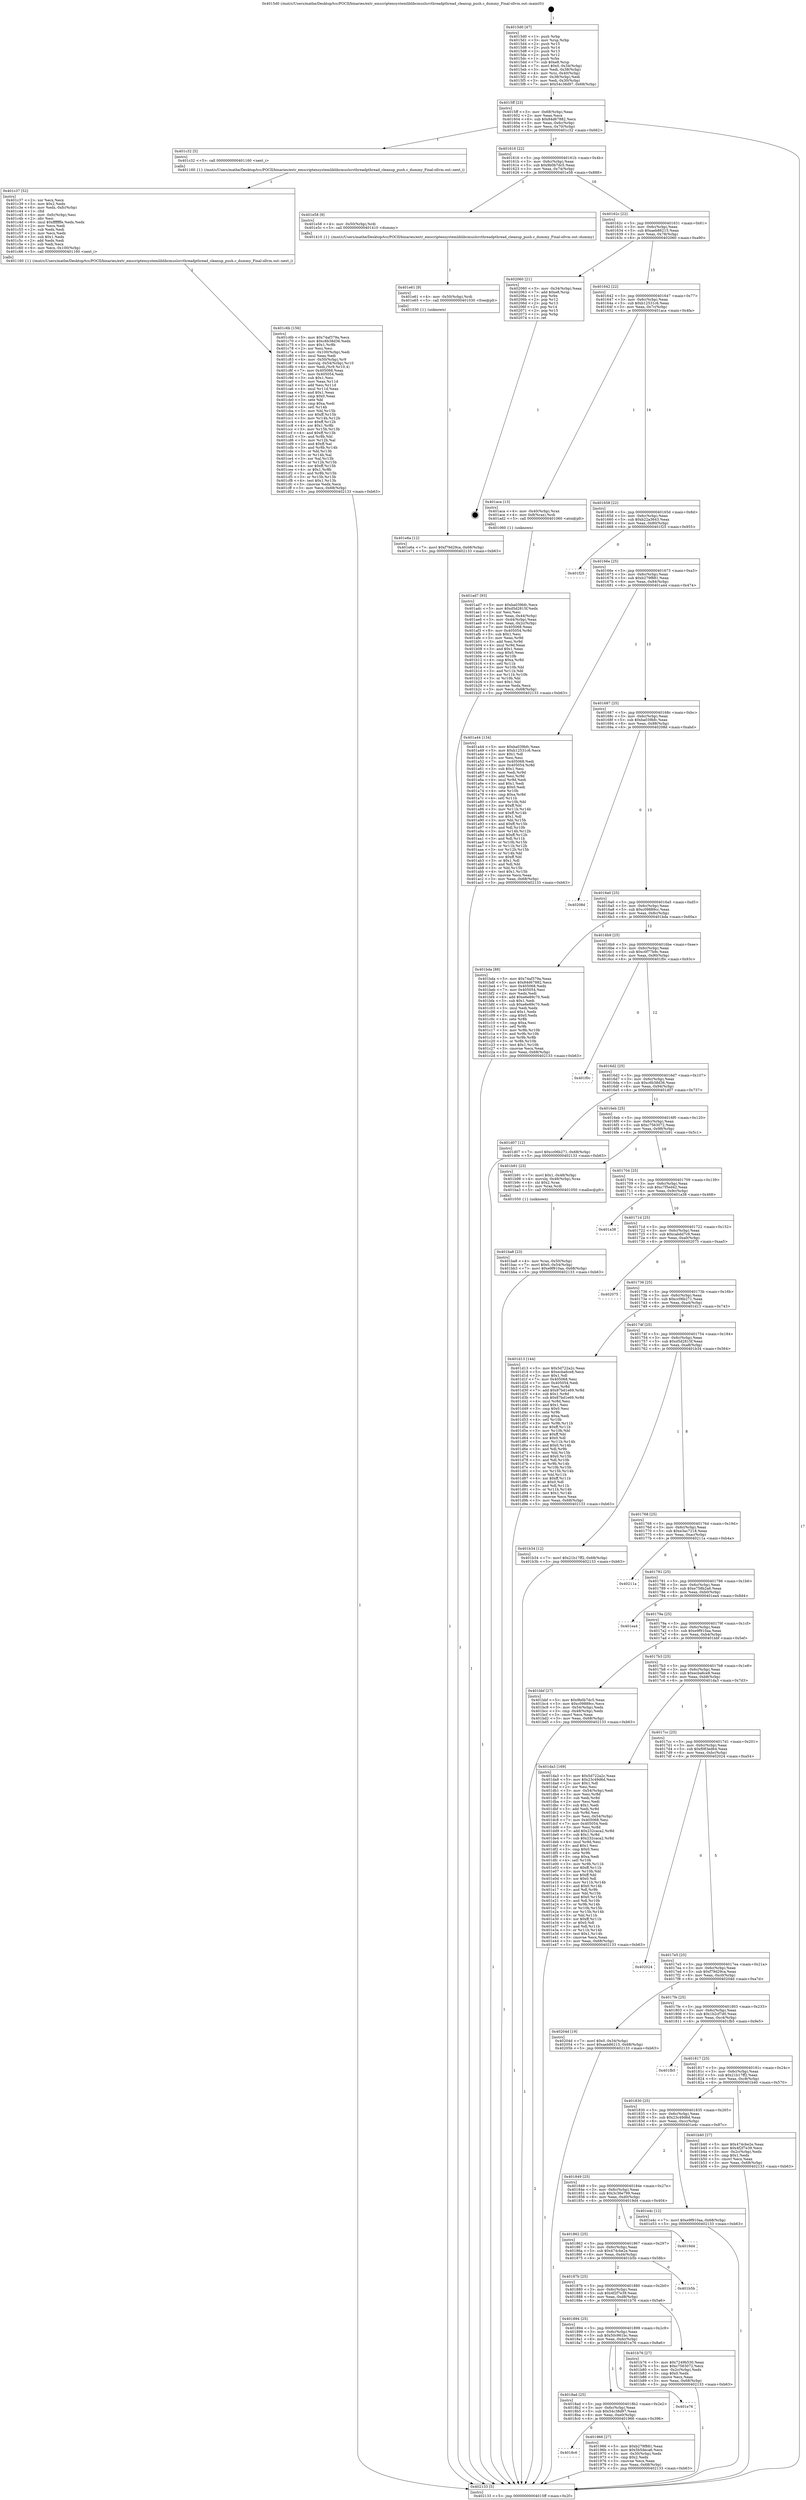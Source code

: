 digraph "0x4015d0" {
  label = "0x4015d0 (/mnt/c/Users/mathe/Desktop/tcc/POCII/binaries/extr_emscriptensystemliblibcmuslsrcthreadpthread_cleanup_push.c_dummy_Final-ollvm.out::main(0))"
  labelloc = "t"
  node[shape=record]

  Entry [label="",width=0.3,height=0.3,shape=circle,fillcolor=black,style=filled]
  "0x4015ff" [label="{
     0x4015ff [23]\l
     | [instrs]\l
     &nbsp;&nbsp;0x4015ff \<+3\>: mov -0x68(%rbp),%eax\l
     &nbsp;&nbsp;0x401602 \<+2\>: mov %eax,%ecx\l
     &nbsp;&nbsp;0x401604 \<+6\>: sub $0x84d67882,%ecx\l
     &nbsp;&nbsp;0x40160a \<+3\>: mov %eax,-0x6c(%rbp)\l
     &nbsp;&nbsp;0x40160d \<+3\>: mov %ecx,-0x70(%rbp)\l
     &nbsp;&nbsp;0x401610 \<+6\>: je 0000000000401c32 \<main+0x662\>\l
  }"]
  "0x401c32" [label="{
     0x401c32 [5]\l
     | [instrs]\l
     &nbsp;&nbsp;0x401c32 \<+5\>: call 0000000000401160 \<next_i\>\l
     | [calls]\l
     &nbsp;&nbsp;0x401160 \{1\} (/mnt/c/Users/mathe/Desktop/tcc/POCII/binaries/extr_emscriptensystemliblibcmuslsrcthreadpthread_cleanup_push.c_dummy_Final-ollvm.out::next_i)\l
  }"]
  "0x401616" [label="{
     0x401616 [22]\l
     | [instrs]\l
     &nbsp;&nbsp;0x401616 \<+5\>: jmp 000000000040161b \<main+0x4b\>\l
     &nbsp;&nbsp;0x40161b \<+3\>: mov -0x6c(%rbp),%eax\l
     &nbsp;&nbsp;0x40161e \<+5\>: sub $0x9b0b7dc5,%eax\l
     &nbsp;&nbsp;0x401623 \<+3\>: mov %eax,-0x74(%rbp)\l
     &nbsp;&nbsp;0x401626 \<+6\>: je 0000000000401e58 \<main+0x888\>\l
  }"]
  Exit [label="",width=0.3,height=0.3,shape=circle,fillcolor=black,style=filled,peripheries=2]
  "0x401e58" [label="{
     0x401e58 [9]\l
     | [instrs]\l
     &nbsp;&nbsp;0x401e58 \<+4\>: mov -0x50(%rbp),%rdi\l
     &nbsp;&nbsp;0x401e5c \<+5\>: call 0000000000401410 \<dummy\>\l
     | [calls]\l
     &nbsp;&nbsp;0x401410 \{1\} (/mnt/c/Users/mathe/Desktop/tcc/POCII/binaries/extr_emscriptensystemliblibcmuslsrcthreadpthread_cleanup_push.c_dummy_Final-ollvm.out::dummy)\l
  }"]
  "0x40162c" [label="{
     0x40162c [22]\l
     | [instrs]\l
     &nbsp;&nbsp;0x40162c \<+5\>: jmp 0000000000401631 \<main+0x61\>\l
     &nbsp;&nbsp;0x401631 \<+3\>: mov -0x6c(%rbp),%eax\l
     &nbsp;&nbsp;0x401634 \<+5\>: sub $0xaeb86215,%eax\l
     &nbsp;&nbsp;0x401639 \<+3\>: mov %eax,-0x78(%rbp)\l
     &nbsp;&nbsp;0x40163c \<+6\>: je 0000000000402060 \<main+0xa90\>\l
  }"]
  "0x401e6a" [label="{
     0x401e6a [12]\l
     | [instrs]\l
     &nbsp;&nbsp;0x401e6a \<+7\>: movl $0xf79d29ca,-0x68(%rbp)\l
     &nbsp;&nbsp;0x401e71 \<+5\>: jmp 0000000000402133 \<main+0xb63\>\l
  }"]
  "0x402060" [label="{
     0x402060 [21]\l
     | [instrs]\l
     &nbsp;&nbsp;0x402060 \<+3\>: mov -0x34(%rbp),%eax\l
     &nbsp;&nbsp;0x402063 \<+7\>: add $0xe8,%rsp\l
     &nbsp;&nbsp;0x40206a \<+1\>: pop %rbx\l
     &nbsp;&nbsp;0x40206b \<+2\>: pop %r12\l
     &nbsp;&nbsp;0x40206d \<+2\>: pop %r13\l
     &nbsp;&nbsp;0x40206f \<+2\>: pop %r14\l
     &nbsp;&nbsp;0x402071 \<+2\>: pop %r15\l
     &nbsp;&nbsp;0x402073 \<+1\>: pop %rbp\l
     &nbsp;&nbsp;0x402074 \<+1\>: ret\l
  }"]
  "0x401642" [label="{
     0x401642 [22]\l
     | [instrs]\l
     &nbsp;&nbsp;0x401642 \<+5\>: jmp 0000000000401647 \<main+0x77\>\l
     &nbsp;&nbsp;0x401647 \<+3\>: mov -0x6c(%rbp),%eax\l
     &nbsp;&nbsp;0x40164a \<+5\>: sub $0xb12531c6,%eax\l
     &nbsp;&nbsp;0x40164f \<+3\>: mov %eax,-0x7c(%rbp)\l
     &nbsp;&nbsp;0x401652 \<+6\>: je 0000000000401aca \<main+0x4fa\>\l
  }"]
  "0x401e61" [label="{
     0x401e61 [9]\l
     | [instrs]\l
     &nbsp;&nbsp;0x401e61 \<+4\>: mov -0x50(%rbp),%rdi\l
     &nbsp;&nbsp;0x401e65 \<+5\>: call 0000000000401030 \<free@plt\>\l
     | [calls]\l
     &nbsp;&nbsp;0x401030 \{1\} (unknown)\l
  }"]
  "0x401aca" [label="{
     0x401aca [13]\l
     | [instrs]\l
     &nbsp;&nbsp;0x401aca \<+4\>: mov -0x40(%rbp),%rax\l
     &nbsp;&nbsp;0x401ace \<+4\>: mov 0x8(%rax),%rdi\l
     &nbsp;&nbsp;0x401ad2 \<+5\>: call 0000000000401060 \<atoi@plt\>\l
     | [calls]\l
     &nbsp;&nbsp;0x401060 \{1\} (unknown)\l
  }"]
  "0x401658" [label="{
     0x401658 [22]\l
     | [instrs]\l
     &nbsp;&nbsp;0x401658 \<+5\>: jmp 000000000040165d \<main+0x8d\>\l
     &nbsp;&nbsp;0x40165d \<+3\>: mov -0x6c(%rbp),%eax\l
     &nbsp;&nbsp;0x401660 \<+5\>: sub $0xb22a3643,%eax\l
     &nbsp;&nbsp;0x401665 \<+3\>: mov %eax,-0x80(%rbp)\l
     &nbsp;&nbsp;0x401668 \<+6\>: je 0000000000401f25 \<main+0x955\>\l
  }"]
  "0x401c6b" [label="{
     0x401c6b [156]\l
     | [instrs]\l
     &nbsp;&nbsp;0x401c6b \<+5\>: mov $0x74af379a,%ecx\l
     &nbsp;&nbsp;0x401c70 \<+5\>: mov $0xc6b38d36,%edx\l
     &nbsp;&nbsp;0x401c75 \<+3\>: mov $0x1,%r8b\l
     &nbsp;&nbsp;0x401c78 \<+2\>: xor %esi,%esi\l
     &nbsp;&nbsp;0x401c7a \<+6\>: mov -0x100(%rbp),%edi\l
     &nbsp;&nbsp;0x401c80 \<+3\>: imul %eax,%edi\l
     &nbsp;&nbsp;0x401c83 \<+4\>: mov -0x50(%rbp),%r9\l
     &nbsp;&nbsp;0x401c87 \<+4\>: movslq -0x54(%rbp),%r10\l
     &nbsp;&nbsp;0x401c8b \<+4\>: mov %edi,(%r9,%r10,4)\l
     &nbsp;&nbsp;0x401c8f \<+7\>: mov 0x405068,%eax\l
     &nbsp;&nbsp;0x401c96 \<+7\>: mov 0x405054,%edi\l
     &nbsp;&nbsp;0x401c9d \<+3\>: sub $0x1,%esi\l
     &nbsp;&nbsp;0x401ca0 \<+3\>: mov %eax,%r11d\l
     &nbsp;&nbsp;0x401ca3 \<+3\>: add %esi,%r11d\l
     &nbsp;&nbsp;0x401ca6 \<+4\>: imul %r11d,%eax\l
     &nbsp;&nbsp;0x401caa \<+3\>: and $0x1,%eax\l
     &nbsp;&nbsp;0x401cad \<+3\>: cmp $0x0,%eax\l
     &nbsp;&nbsp;0x401cb0 \<+3\>: sete %bl\l
     &nbsp;&nbsp;0x401cb3 \<+3\>: cmp $0xa,%edi\l
     &nbsp;&nbsp;0x401cb6 \<+4\>: setl %r14b\l
     &nbsp;&nbsp;0x401cba \<+3\>: mov %bl,%r15b\l
     &nbsp;&nbsp;0x401cbd \<+4\>: xor $0xff,%r15b\l
     &nbsp;&nbsp;0x401cc1 \<+3\>: mov %r14b,%r12b\l
     &nbsp;&nbsp;0x401cc4 \<+4\>: xor $0xff,%r12b\l
     &nbsp;&nbsp;0x401cc8 \<+4\>: xor $0x1,%r8b\l
     &nbsp;&nbsp;0x401ccc \<+3\>: mov %r15b,%r13b\l
     &nbsp;&nbsp;0x401ccf \<+4\>: and $0xff,%r13b\l
     &nbsp;&nbsp;0x401cd3 \<+3\>: and %r8b,%bl\l
     &nbsp;&nbsp;0x401cd6 \<+3\>: mov %r12b,%al\l
     &nbsp;&nbsp;0x401cd9 \<+2\>: and $0xff,%al\l
     &nbsp;&nbsp;0x401cdb \<+3\>: and %r8b,%r14b\l
     &nbsp;&nbsp;0x401cde \<+3\>: or %bl,%r13b\l
     &nbsp;&nbsp;0x401ce1 \<+3\>: or %r14b,%al\l
     &nbsp;&nbsp;0x401ce4 \<+3\>: xor %al,%r13b\l
     &nbsp;&nbsp;0x401ce7 \<+3\>: or %r12b,%r15b\l
     &nbsp;&nbsp;0x401cea \<+4\>: xor $0xff,%r15b\l
     &nbsp;&nbsp;0x401cee \<+4\>: or $0x1,%r8b\l
     &nbsp;&nbsp;0x401cf2 \<+3\>: and %r8b,%r15b\l
     &nbsp;&nbsp;0x401cf5 \<+3\>: or %r15b,%r13b\l
     &nbsp;&nbsp;0x401cf8 \<+4\>: test $0x1,%r13b\l
     &nbsp;&nbsp;0x401cfc \<+3\>: cmovne %edx,%ecx\l
     &nbsp;&nbsp;0x401cff \<+3\>: mov %ecx,-0x68(%rbp)\l
     &nbsp;&nbsp;0x401d02 \<+5\>: jmp 0000000000402133 \<main+0xb63\>\l
  }"]
  "0x401f25" [label="{
     0x401f25\l
  }", style=dashed]
  "0x40166e" [label="{
     0x40166e [25]\l
     | [instrs]\l
     &nbsp;&nbsp;0x40166e \<+5\>: jmp 0000000000401673 \<main+0xa3\>\l
     &nbsp;&nbsp;0x401673 \<+3\>: mov -0x6c(%rbp),%eax\l
     &nbsp;&nbsp;0x401676 \<+5\>: sub $0xb279f881,%eax\l
     &nbsp;&nbsp;0x40167b \<+6\>: mov %eax,-0x84(%rbp)\l
     &nbsp;&nbsp;0x401681 \<+6\>: je 0000000000401a44 \<main+0x474\>\l
  }"]
  "0x401c37" [label="{
     0x401c37 [52]\l
     | [instrs]\l
     &nbsp;&nbsp;0x401c37 \<+2\>: xor %ecx,%ecx\l
     &nbsp;&nbsp;0x401c39 \<+5\>: mov $0x2,%edx\l
     &nbsp;&nbsp;0x401c3e \<+6\>: mov %edx,-0xfc(%rbp)\l
     &nbsp;&nbsp;0x401c44 \<+1\>: cltd\l
     &nbsp;&nbsp;0x401c45 \<+6\>: mov -0xfc(%rbp),%esi\l
     &nbsp;&nbsp;0x401c4b \<+2\>: idiv %esi\l
     &nbsp;&nbsp;0x401c4d \<+6\>: imul $0xfffffffe,%edx,%edx\l
     &nbsp;&nbsp;0x401c53 \<+2\>: mov %ecx,%edi\l
     &nbsp;&nbsp;0x401c55 \<+2\>: sub %edx,%edi\l
     &nbsp;&nbsp;0x401c57 \<+2\>: mov %ecx,%edx\l
     &nbsp;&nbsp;0x401c59 \<+3\>: sub $0x1,%edx\l
     &nbsp;&nbsp;0x401c5c \<+2\>: add %edx,%edi\l
     &nbsp;&nbsp;0x401c5e \<+2\>: sub %edi,%ecx\l
     &nbsp;&nbsp;0x401c60 \<+6\>: mov %ecx,-0x100(%rbp)\l
     &nbsp;&nbsp;0x401c66 \<+5\>: call 0000000000401160 \<next_i\>\l
     | [calls]\l
     &nbsp;&nbsp;0x401160 \{1\} (/mnt/c/Users/mathe/Desktop/tcc/POCII/binaries/extr_emscriptensystemliblibcmuslsrcthreadpthread_cleanup_push.c_dummy_Final-ollvm.out::next_i)\l
  }"]
  "0x401a44" [label="{
     0x401a44 [134]\l
     | [instrs]\l
     &nbsp;&nbsp;0x401a44 \<+5\>: mov $0xba039bfc,%eax\l
     &nbsp;&nbsp;0x401a49 \<+5\>: mov $0xb12531c6,%ecx\l
     &nbsp;&nbsp;0x401a4e \<+2\>: mov $0x1,%dl\l
     &nbsp;&nbsp;0x401a50 \<+2\>: xor %esi,%esi\l
     &nbsp;&nbsp;0x401a52 \<+7\>: mov 0x405068,%edi\l
     &nbsp;&nbsp;0x401a59 \<+8\>: mov 0x405054,%r8d\l
     &nbsp;&nbsp;0x401a61 \<+3\>: sub $0x1,%esi\l
     &nbsp;&nbsp;0x401a64 \<+3\>: mov %edi,%r9d\l
     &nbsp;&nbsp;0x401a67 \<+3\>: add %esi,%r9d\l
     &nbsp;&nbsp;0x401a6a \<+4\>: imul %r9d,%edi\l
     &nbsp;&nbsp;0x401a6e \<+3\>: and $0x1,%edi\l
     &nbsp;&nbsp;0x401a71 \<+3\>: cmp $0x0,%edi\l
     &nbsp;&nbsp;0x401a74 \<+4\>: sete %r10b\l
     &nbsp;&nbsp;0x401a78 \<+4\>: cmp $0xa,%r8d\l
     &nbsp;&nbsp;0x401a7c \<+4\>: setl %r11b\l
     &nbsp;&nbsp;0x401a80 \<+3\>: mov %r10b,%bl\l
     &nbsp;&nbsp;0x401a83 \<+3\>: xor $0xff,%bl\l
     &nbsp;&nbsp;0x401a86 \<+3\>: mov %r11b,%r14b\l
     &nbsp;&nbsp;0x401a89 \<+4\>: xor $0xff,%r14b\l
     &nbsp;&nbsp;0x401a8d \<+3\>: xor $0x1,%dl\l
     &nbsp;&nbsp;0x401a90 \<+3\>: mov %bl,%r15b\l
     &nbsp;&nbsp;0x401a93 \<+4\>: and $0xff,%r15b\l
     &nbsp;&nbsp;0x401a97 \<+3\>: and %dl,%r10b\l
     &nbsp;&nbsp;0x401a9a \<+3\>: mov %r14b,%r12b\l
     &nbsp;&nbsp;0x401a9d \<+4\>: and $0xff,%r12b\l
     &nbsp;&nbsp;0x401aa1 \<+3\>: and %dl,%r11b\l
     &nbsp;&nbsp;0x401aa4 \<+3\>: or %r10b,%r15b\l
     &nbsp;&nbsp;0x401aa7 \<+3\>: or %r11b,%r12b\l
     &nbsp;&nbsp;0x401aaa \<+3\>: xor %r12b,%r15b\l
     &nbsp;&nbsp;0x401aad \<+3\>: or %r14b,%bl\l
     &nbsp;&nbsp;0x401ab0 \<+3\>: xor $0xff,%bl\l
     &nbsp;&nbsp;0x401ab3 \<+3\>: or $0x1,%dl\l
     &nbsp;&nbsp;0x401ab6 \<+2\>: and %dl,%bl\l
     &nbsp;&nbsp;0x401ab8 \<+3\>: or %bl,%r15b\l
     &nbsp;&nbsp;0x401abb \<+4\>: test $0x1,%r15b\l
     &nbsp;&nbsp;0x401abf \<+3\>: cmovne %ecx,%eax\l
     &nbsp;&nbsp;0x401ac2 \<+3\>: mov %eax,-0x68(%rbp)\l
     &nbsp;&nbsp;0x401ac5 \<+5\>: jmp 0000000000402133 \<main+0xb63\>\l
  }"]
  "0x401687" [label="{
     0x401687 [25]\l
     | [instrs]\l
     &nbsp;&nbsp;0x401687 \<+5\>: jmp 000000000040168c \<main+0xbc\>\l
     &nbsp;&nbsp;0x40168c \<+3\>: mov -0x6c(%rbp),%eax\l
     &nbsp;&nbsp;0x40168f \<+5\>: sub $0xba039bfc,%eax\l
     &nbsp;&nbsp;0x401694 \<+6\>: mov %eax,-0x88(%rbp)\l
     &nbsp;&nbsp;0x40169a \<+6\>: je 000000000040208d \<main+0xabd\>\l
  }"]
  "0x401ba8" [label="{
     0x401ba8 [23]\l
     | [instrs]\l
     &nbsp;&nbsp;0x401ba8 \<+4\>: mov %rax,-0x50(%rbp)\l
     &nbsp;&nbsp;0x401bac \<+7\>: movl $0x0,-0x54(%rbp)\l
     &nbsp;&nbsp;0x401bb3 \<+7\>: movl $0xe9f910aa,-0x68(%rbp)\l
     &nbsp;&nbsp;0x401bba \<+5\>: jmp 0000000000402133 \<main+0xb63\>\l
  }"]
  "0x40208d" [label="{
     0x40208d\l
  }", style=dashed]
  "0x4016a0" [label="{
     0x4016a0 [25]\l
     | [instrs]\l
     &nbsp;&nbsp;0x4016a0 \<+5\>: jmp 00000000004016a5 \<main+0xd5\>\l
     &nbsp;&nbsp;0x4016a5 \<+3\>: mov -0x6c(%rbp),%eax\l
     &nbsp;&nbsp;0x4016a8 \<+5\>: sub $0xc09889cc,%eax\l
     &nbsp;&nbsp;0x4016ad \<+6\>: mov %eax,-0x8c(%rbp)\l
     &nbsp;&nbsp;0x4016b3 \<+6\>: je 0000000000401bda \<main+0x60a\>\l
  }"]
  "0x401ad7" [label="{
     0x401ad7 [93]\l
     | [instrs]\l
     &nbsp;&nbsp;0x401ad7 \<+5\>: mov $0xba039bfc,%ecx\l
     &nbsp;&nbsp;0x401adc \<+5\>: mov $0xd5d2815f,%edx\l
     &nbsp;&nbsp;0x401ae1 \<+2\>: xor %esi,%esi\l
     &nbsp;&nbsp;0x401ae3 \<+3\>: mov %eax,-0x44(%rbp)\l
     &nbsp;&nbsp;0x401ae6 \<+3\>: mov -0x44(%rbp),%eax\l
     &nbsp;&nbsp;0x401ae9 \<+3\>: mov %eax,-0x2c(%rbp)\l
     &nbsp;&nbsp;0x401aec \<+7\>: mov 0x405068,%eax\l
     &nbsp;&nbsp;0x401af3 \<+8\>: mov 0x405054,%r8d\l
     &nbsp;&nbsp;0x401afb \<+3\>: sub $0x1,%esi\l
     &nbsp;&nbsp;0x401afe \<+3\>: mov %eax,%r9d\l
     &nbsp;&nbsp;0x401b01 \<+3\>: add %esi,%r9d\l
     &nbsp;&nbsp;0x401b04 \<+4\>: imul %r9d,%eax\l
     &nbsp;&nbsp;0x401b08 \<+3\>: and $0x1,%eax\l
     &nbsp;&nbsp;0x401b0b \<+3\>: cmp $0x0,%eax\l
     &nbsp;&nbsp;0x401b0e \<+4\>: sete %r10b\l
     &nbsp;&nbsp;0x401b12 \<+4\>: cmp $0xa,%r8d\l
     &nbsp;&nbsp;0x401b16 \<+4\>: setl %r11b\l
     &nbsp;&nbsp;0x401b1a \<+3\>: mov %r10b,%bl\l
     &nbsp;&nbsp;0x401b1d \<+3\>: and %r11b,%bl\l
     &nbsp;&nbsp;0x401b20 \<+3\>: xor %r11b,%r10b\l
     &nbsp;&nbsp;0x401b23 \<+3\>: or %r10b,%bl\l
     &nbsp;&nbsp;0x401b26 \<+3\>: test $0x1,%bl\l
     &nbsp;&nbsp;0x401b29 \<+3\>: cmovne %edx,%ecx\l
     &nbsp;&nbsp;0x401b2c \<+3\>: mov %ecx,-0x68(%rbp)\l
     &nbsp;&nbsp;0x401b2f \<+5\>: jmp 0000000000402133 \<main+0xb63\>\l
  }"]
  "0x401bda" [label="{
     0x401bda [88]\l
     | [instrs]\l
     &nbsp;&nbsp;0x401bda \<+5\>: mov $0x74af379a,%eax\l
     &nbsp;&nbsp;0x401bdf \<+5\>: mov $0x84d67882,%ecx\l
     &nbsp;&nbsp;0x401be4 \<+7\>: mov 0x405068,%edx\l
     &nbsp;&nbsp;0x401beb \<+7\>: mov 0x405054,%esi\l
     &nbsp;&nbsp;0x401bf2 \<+2\>: mov %edx,%edi\l
     &nbsp;&nbsp;0x401bf4 \<+6\>: add $0xe6e89c70,%edi\l
     &nbsp;&nbsp;0x401bfa \<+3\>: sub $0x1,%edi\l
     &nbsp;&nbsp;0x401bfd \<+6\>: sub $0xe6e89c70,%edi\l
     &nbsp;&nbsp;0x401c03 \<+3\>: imul %edi,%edx\l
     &nbsp;&nbsp;0x401c06 \<+3\>: and $0x1,%edx\l
     &nbsp;&nbsp;0x401c09 \<+3\>: cmp $0x0,%edx\l
     &nbsp;&nbsp;0x401c0c \<+4\>: sete %r8b\l
     &nbsp;&nbsp;0x401c10 \<+3\>: cmp $0xa,%esi\l
     &nbsp;&nbsp;0x401c13 \<+4\>: setl %r9b\l
     &nbsp;&nbsp;0x401c17 \<+3\>: mov %r8b,%r10b\l
     &nbsp;&nbsp;0x401c1a \<+3\>: and %r9b,%r10b\l
     &nbsp;&nbsp;0x401c1d \<+3\>: xor %r9b,%r8b\l
     &nbsp;&nbsp;0x401c20 \<+3\>: or %r8b,%r10b\l
     &nbsp;&nbsp;0x401c23 \<+4\>: test $0x1,%r10b\l
     &nbsp;&nbsp;0x401c27 \<+3\>: cmovne %ecx,%eax\l
     &nbsp;&nbsp;0x401c2a \<+3\>: mov %eax,-0x68(%rbp)\l
     &nbsp;&nbsp;0x401c2d \<+5\>: jmp 0000000000402133 \<main+0xb63\>\l
  }"]
  "0x4016b9" [label="{
     0x4016b9 [25]\l
     | [instrs]\l
     &nbsp;&nbsp;0x4016b9 \<+5\>: jmp 00000000004016be \<main+0xee\>\l
     &nbsp;&nbsp;0x4016be \<+3\>: mov -0x6c(%rbp),%eax\l
     &nbsp;&nbsp;0x4016c1 \<+5\>: sub $0xc0f77b9c,%eax\l
     &nbsp;&nbsp;0x4016c6 \<+6\>: mov %eax,-0x90(%rbp)\l
     &nbsp;&nbsp;0x4016cc \<+6\>: je 0000000000401f0c \<main+0x93c\>\l
  }"]
  "0x4015d0" [label="{
     0x4015d0 [47]\l
     | [instrs]\l
     &nbsp;&nbsp;0x4015d0 \<+1\>: push %rbp\l
     &nbsp;&nbsp;0x4015d1 \<+3\>: mov %rsp,%rbp\l
     &nbsp;&nbsp;0x4015d4 \<+2\>: push %r15\l
     &nbsp;&nbsp;0x4015d6 \<+2\>: push %r14\l
     &nbsp;&nbsp;0x4015d8 \<+2\>: push %r13\l
     &nbsp;&nbsp;0x4015da \<+2\>: push %r12\l
     &nbsp;&nbsp;0x4015dc \<+1\>: push %rbx\l
     &nbsp;&nbsp;0x4015dd \<+7\>: sub $0xe8,%rsp\l
     &nbsp;&nbsp;0x4015e4 \<+7\>: movl $0x0,-0x34(%rbp)\l
     &nbsp;&nbsp;0x4015eb \<+3\>: mov %edi,-0x38(%rbp)\l
     &nbsp;&nbsp;0x4015ee \<+4\>: mov %rsi,-0x40(%rbp)\l
     &nbsp;&nbsp;0x4015f2 \<+3\>: mov -0x38(%rbp),%edi\l
     &nbsp;&nbsp;0x4015f5 \<+3\>: mov %edi,-0x30(%rbp)\l
     &nbsp;&nbsp;0x4015f8 \<+7\>: movl $0x54c38d97,-0x68(%rbp)\l
  }"]
  "0x401f0c" [label="{
     0x401f0c\l
  }", style=dashed]
  "0x4016d2" [label="{
     0x4016d2 [25]\l
     | [instrs]\l
     &nbsp;&nbsp;0x4016d2 \<+5\>: jmp 00000000004016d7 \<main+0x107\>\l
     &nbsp;&nbsp;0x4016d7 \<+3\>: mov -0x6c(%rbp),%eax\l
     &nbsp;&nbsp;0x4016da \<+5\>: sub $0xc6b38d36,%eax\l
     &nbsp;&nbsp;0x4016df \<+6\>: mov %eax,-0x94(%rbp)\l
     &nbsp;&nbsp;0x4016e5 \<+6\>: je 0000000000401d07 \<main+0x737\>\l
  }"]
  "0x402133" [label="{
     0x402133 [5]\l
     | [instrs]\l
     &nbsp;&nbsp;0x402133 \<+5\>: jmp 00000000004015ff \<main+0x2f\>\l
  }"]
  "0x401d07" [label="{
     0x401d07 [12]\l
     | [instrs]\l
     &nbsp;&nbsp;0x401d07 \<+7\>: movl $0xcc06b271,-0x68(%rbp)\l
     &nbsp;&nbsp;0x401d0e \<+5\>: jmp 0000000000402133 \<main+0xb63\>\l
  }"]
  "0x4016eb" [label="{
     0x4016eb [25]\l
     | [instrs]\l
     &nbsp;&nbsp;0x4016eb \<+5\>: jmp 00000000004016f0 \<main+0x120\>\l
     &nbsp;&nbsp;0x4016f0 \<+3\>: mov -0x6c(%rbp),%eax\l
     &nbsp;&nbsp;0x4016f3 \<+5\>: sub $0xc7563072,%eax\l
     &nbsp;&nbsp;0x4016f8 \<+6\>: mov %eax,-0x98(%rbp)\l
     &nbsp;&nbsp;0x4016fe \<+6\>: je 0000000000401b91 \<main+0x5c1\>\l
  }"]
  "0x4018c6" [label="{
     0x4018c6\l
  }", style=dashed]
  "0x401b91" [label="{
     0x401b91 [23]\l
     | [instrs]\l
     &nbsp;&nbsp;0x401b91 \<+7\>: movl $0x1,-0x48(%rbp)\l
     &nbsp;&nbsp;0x401b98 \<+4\>: movslq -0x48(%rbp),%rax\l
     &nbsp;&nbsp;0x401b9c \<+4\>: shl $0x2,%rax\l
     &nbsp;&nbsp;0x401ba0 \<+3\>: mov %rax,%rdi\l
     &nbsp;&nbsp;0x401ba3 \<+5\>: call 0000000000401050 \<malloc@plt\>\l
     | [calls]\l
     &nbsp;&nbsp;0x401050 \{1\} (unknown)\l
  }"]
  "0x401704" [label="{
     0x401704 [25]\l
     | [instrs]\l
     &nbsp;&nbsp;0x401704 \<+5\>: jmp 0000000000401709 \<main+0x139\>\l
     &nbsp;&nbsp;0x401709 \<+3\>: mov -0x6c(%rbp),%eax\l
     &nbsp;&nbsp;0x40170c \<+5\>: sub $0xc7f5ed42,%eax\l
     &nbsp;&nbsp;0x401711 \<+6\>: mov %eax,-0x9c(%rbp)\l
     &nbsp;&nbsp;0x401717 \<+6\>: je 0000000000401a38 \<main+0x468\>\l
  }"]
  "0x401966" [label="{
     0x401966 [27]\l
     | [instrs]\l
     &nbsp;&nbsp;0x401966 \<+5\>: mov $0xb279f881,%eax\l
     &nbsp;&nbsp;0x40196b \<+5\>: mov $0x5b5deca6,%ecx\l
     &nbsp;&nbsp;0x401970 \<+3\>: mov -0x30(%rbp),%edx\l
     &nbsp;&nbsp;0x401973 \<+3\>: cmp $0x2,%edx\l
     &nbsp;&nbsp;0x401976 \<+3\>: cmovne %ecx,%eax\l
     &nbsp;&nbsp;0x401979 \<+3\>: mov %eax,-0x68(%rbp)\l
     &nbsp;&nbsp;0x40197c \<+5\>: jmp 0000000000402133 \<main+0xb63\>\l
  }"]
  "0x401a38" [label="{
     0x401a38\l
  }", style=dashed]
  "0x40171d" [label="{
     0x40171d [25]\l
     | [instrs]\l
     &nbsp;&nbsp;0x40171d \<+5\>: jmp 0000000000401722 \<main+0x152\>\l
     &nbsp;&nbsp;0x401722 \<+3\>: mov -0x6c(%rbp),%eax\l
     &nbsp;&nbsp;0x401725 \<+5\>: sub $0xcabdd7c9,%eax\l
     &nbsp;&nbsp;0x40172a \<+6\>: mov %eax,-0xa0(%rbp)\l
     &nbsp;&nbsp;0x401730 \<+6\>: je 0000000000402075 \<main+0xaa5\>\l
  }"]
  "0x4018ad" [label="{
     0x4018ad [25]\l
     | [instrs]\l
     &nbsp;&nbsp;0x4018ad \<+5\>: jmp 00000000004018b2 \<main+0x2e2\>\l
     &nbsp;&nbsp;0x4018b2 \<+3\>: mov -0x6c(%rbp),%eax\l
     &nbsp;&nbsp;0x4018b5 \<+5\>: sub $0x54c38d97,%eax\l
     &nbsp;&nbsp;0x4018ba \<+6\>: mov %eax,-0xe0(%rbp)\l
     &nbsp;&nbsp;0x4018c0 \<+6\>: je 0000000000401966 \<main+0x396\>\l
  }"]
  "0x402075" [label="{
     0x402075\l
  }", style=dashed]
  "0x401736" [label="{
     0x401736 [25]\l
     | [instrs]\l
     &nbsp;&nbsp;0x401736 \<+5\>: jmp 000000000040173b \<main+0x16b\>\l
     &nbsp;&nbsp;0x40173b \<+3\>: mov -0x6c(%rbp),%eax\l
     &nbsp;&nbsp;0x40173e \<+5\>: sub $0xcc06b271,%eax\l
     &nbsp;&nbsp;0x401743 \<+6\>: mov %eax,-0xa4(%rbp)\l
     &nbsp;&nbsp;0x401749 \<+6\>: je 0000000000401d13 \<main+0x743\>\l
  }"]
  "0x401e76" [label="{
     0x401e76\l
  }", style=dashed]
  "0x401d13" [label="{
     0x401d13 [144]\l
     | [instrs]\l
     &nbsp;&nbsp;0x401d13 \<+5\>: mov $0x5d722a2c,%eax\l
     &nbsp;&nbsp;0x401d18 \<+5\>: mov $0xecba6ce8,%ecx\l
     &nbsp;&nbsp;0x401d1d \<+2\>: mov $0x1,%dl\l
     &nbsp;&nbsp;0x401d1f \<+7\>: mov 0x405068,%esi\l
     &nbsp;&nbsp;0x401d26 \<+7\>: mov 0x405054,%edi\l
     &nbsp;&nbsp;0x401d2d \<+3\>: mov %esi,%r8d\l
     &nbsp;&nbsp;0x401d30 \<+7\>: add $0x87bd1e69,%r8d\l
     &nbsp;&nbsp;0x401d37 \<+4\>: sub $0x1,%r8d\l
     &nbsp;&nbsp;0x401d3b \<+7\>: sub $0x87bd1e69,%r8d\l
     &nbsp;&nbsp;0x401d42 \<+4\>: imul %r8d,%esi\l
     &nbsp;&nbsp;0x401d46 \<+3\>: and $0x1,%esi\l
     &nbsp;&nbsp;0x401d49 \<+3\>: cmp $0x0,%esi\l
     &nbsp;&nbsp;0x401d4c \<+4\>: sete %r9b\l
     &nbsp;&nbsp;0x401d50 \<+3\>: cmp $0xa,%edi\l
     &nbsp;&nbsp;0x401d53 \<+4\>: setl %r10b\l
     &nbsp;&nbsp;0x401d57 \<+3\>: mov %r9b,%r11b\l
     &nbsp;&nbsp;0x401d5a \<+4\>: xor $0xff,%r11b\l
     &nbsp;&nbsp;0x401d5e \<+3\>: mov %r10b,%bl\l
     &nbsp;&nbsp;0x401d61 \<+3\>: xor $0xff,%bl\l
     &nbsp;&nbsp;0x401d64 \<+3\>: xor $0x0,%dl\l
     &nbsp;&nbsp;0x401d67 \<+3\>: mov %r11b,%r14b\l
     &nbsp;&nbsp;0x401d6a \<+4\>: and $0x0,%r14b\l
     &nbsp;&nbsp;0x401d6e \<+3\>: and %dl,%r9b\l
     &nbsp;&nbsp;0x401d71 \<+3\>: mov %bl,%r15b\l
     &nbsp;&nbsp;0x401d74 \<+4\>: and $0x0,%r15b\l
     &nbsp;&nbsp;0x401d78 \<+3\>: and %dl,%r10b\l
     &nbsp;&nbsp;0x401d7b \<+3\>: or %r9b,%r14b\l
     &nbsp;&nbsp;0x401d7e \<+3\>: or %r10b,%r15b\l
     &nbsp;&nbsp;0x401d81 \<+3\>: xor %r15b,%r14b\l
     &nbsp;&nbsp;0x401d84 \<+3\>: or %bl,%r11b\l
     &nbsp;&nbsp;0x401d87 \<+4\>: xor $0xff,%r11b\l
     &nbsp;&nbsp;0x401d8b \<+3\>: or $0x0,%dl\l
     &nbsp;&nbsp;0x401d8e \<+3\>: and %dl,%r11b\l
     &nbsp;&nbsp;0x401d91 \<+3\>: or %r11b,%r14b\l
     &nbsp;&nbsp;0x401d94 \<+4\>: test $0x1,%r14b\l
     &nbsp;&nbsp;0x401d98 \<+3\>: cmovne %ecx,%eax\l
     &nbsp;&nbsp;0x401d9b \<+3\>: mov %eax,-0x68(%rbp)\l
     &nbsp;&nbsp;0x401d9e \<+5\>: jmp 0000000000402133 \<main+0xb63\>\l
  }"]
  "0x40174f" [label="{
     0x40174f [25]\l
     | [instrs]\l
     &nbsp;&nbsp;0x40174f \<+5\>: jmp 0000000000401754 \<main+0x184\>\l
     &nbsp;&nbsp;0x401754 \<+3\>: mov -0x6c(%rbp),%eax\l
     &nbsp;&nbsp;0x401757 \<+5\>: sub $0xd5d2815f,%eax\l
     &nbsp;&nbsp;0x40175c \<+6\>: mov %eax,-0xa8(%rbp)\l
     &nbsp;&nbsp;0x401762 \<+6\>: je 0000000000401b34 \<main+0x564\>\l
  }"]
  "0x401894" [label="{
     0x401894 [25]\l
     | [instrs]\l
     &nbsp;&nbsp;0x401894 \<+5\>: jmp 0000000000401899 \<main+0x2c9\>\l
     &nbsp;&nbsp;0x401899 \<+3\>: mov -0x6c(%rbp),%eax\l
     &nbsp;&nbsp;0x40189c \<+5\>: sub $0x50c961bc,%eax\l
     &nbsp;&nbsp;0x4018a1 \<+6\>: mov %eax,-0xdc(%rbp)\l
     &nbsp;&nbsp;0x4018a7 \<+6\>: je 0000000000401e76 \<main+0x8a6\>\l
  }"]
  "0x401b34" [label="{
     0x401b34 [12]\l
     | [instrs]\l
     &nbsp;&nbsp;0x401b34 \<+7\>: movl $0x21b17ff2,-0x68(%rbp)\l
     &nbsp;&nbsp;0x401b3b \<+5\>: jmp 0000000000402133 \<main+0xb63\>\l
  }"]
  "0x401768" [label="{
     0x401768 [25]\l
     | [instrs]\l
     &nbsp;&nbsp;0x401768 \<+5\>: jmp 000000000040176d \<main+0x19d\>\l
     &nbsp;&nbsp;0x40176d \<+3\>: mov -0x6c(%rbp),%eax\l
     &nbsp;&nbsp;0x401770 \<+5\>: sub $0xe3ac7218,%eax\l
     &nbsp;&nbsp;0x401775 \<+6\>: mov %eax,-0xac(%rbp)\l
     &nbsp;&nbsp;0x40177b \<+6\>: je 000000000040211a \<main+0xb4a\>\l
  }"]
  "0x401b76" [label="{
     0x401b76 [27]\l
     | [instrs]\l
     &nbsp;&nbsp;0x401b76 \<+5\>: mov $0x7249b530,%eax\l
     &nbsp;&nbsp;0x401b7b \<+5\>: mov $0xc7563072,%ecx\l
     &nbsp;&nbsp;0x401b80 \<+3\>: mov -0x2c(%rbp),%edx\l
     &nbsp;&nbsp;0x401b83 \<+3\>: cmp $0x0,%edx\l
     &nbsp;&nbsp;0x401b86 \<+3\>: cmove %ecx,%eax\l
     &nbsp;&nbsp;0x401b89 \<+3\>: mov %eax,-0x68(%rbp)\l
     &nbsp;&nbsp;0x401b8c \<+5\>: jmp 0000000000402133 \<main+0xb63\>\l
  }"]
  "0x40211a" [label="{
     0x40211a\l
  }", style=dashed]
  "0x401781" [label="{
     0x401781 [25]\l
     | [instrs]\l
     &nbsp;&nbsp;0x401781 \<+5\>: jmp 0000000000401786 \<main+0x1b6\>\l
     &nbsp;&nbsp;0x401786 \<+3\>: mov -0x6c(%rbp),%eax\l
     &nbsp;&nbsp;0x401789 \<+5\>: sub $0xe758b2a6,%eax\l
     &nbsp;&nbsp;0x40178e \<+6\>: mov %eax,-0xb0(%rbp)\l
     &nbsp;&nbsp;0x401794 \<+6\>: je 0000000000401ea4 \<main+0x8d4\>\l
  }"]
  "0x40187b" [label="{
     0x40187b [25]\l
     | [instrs]\l
     &nbsp;&nbsp;0x40187b \<+5\>: jmp 0000000000401880 \<main+0x2b0\>\l
     &nbsp;&nbsp;0x401880 \<+3\>: mov -0x6c(%rbp),%eax\l
     &nbsp;&nbsp;0x401883 \<+5\>: sub $0x4f2f7e39,%eax\l
     &nbsp;&nbsp;0x401888 \<+6\>: mov %eax,-0xd8(%rbp)\l
     &nbsp;&nbsp;0x40188e \<+6\>: je 0000000000401b76 \<main+0x5a6\>\l
  }"]
  "0x401ea4" [label="{
     0x401ea4\l
  }", style=dashed]
  "0x40179a" [label="{
     0x40179a [25]\l
     | [instrs]\l
     &nbsp;&nbsp;0x40179a \<+5\>: jmp 000000000040179f \<main+0x1cf\>\l
     &nbsp;&nbsp;0x40179f \<+3\>: mov -0x6c(%rbp),%eax\l
     &nbsp;&nbsp;0x4017a2 \<+5\>: sub $0xe9f910aa,%eax\l
     &nbsp;&nbsp;0x4017a7 \<+6\>: mov %eax,-0xb4(%rbp)\l
     &nbsp;&nbsp;0x4017ad \<+6\>: je 0000000000401bbf \<main+0x5ef\>\l
  }"]
  "0x401b5b" [label="{
     0x401b5b\l
  }", style=dashed]
  "0x401bbf" [label="{
     0x401bbf [27]\l
     | [instrs]\l
     &nbsp;&nbsp;0x401bbf \<+5\>: mov $0x9b0b7dc5,%eax\l
     &nbsp;&nbsp;0x401bc4 \<+5\>: mov $0xc09889cc,%ecx\l
     &nbsp;&nbsp;0x401bc9 \<+3\>: mov -0x54(%rbp),%edx\l
     &nbsp;&nbsp;0x401bcc \<+3\>: cmp -0x48(%rbp),%edx\l
     &nbsp;&nbsp;0x401bcf \<+3\>: cmovl %ecx,%eax\l
     &nbsp;&nbsp;0x401bd2 \<+3\>: mov %eax,-0x68(%rbp)\l
     &nbsp;&nbsp;0x401bd5 \<+5\>: jmp 0000000000402133 \<main+0xb63\>\l
  }"]
  "0x4017b3" [label="{
     0x4017b3 [25]\l
     | [instrs]\l
     &nbsp;&nbsp;0x4017b3 \<+5\>: jmp 00000000004017b8 \<main+0x1e8\>\l
     &nbsp;&nbsp;0x4017b8 \<+3\>: mov -0x6c(%rbp),%eax\l
     &nbsp;&nbsp;0x4017bb \<+5\>: sub $0xecba6ce8,%eax\l
     &nbsp;&nbsp;0x4017c0 \<+6\>: mov %eax,-0xb8(%rbp)\l
     &nbsp;&nbsp;0x4017c6 \<+6\>: je 0000000000401da3 \<main+0x7d3\>\l
  }"]
  "0x401862" [label="{
     0x401862 [25]\l
     | [instrs]\l
     &nbsp;&nbsp;0x401862 \<+5\>: jmp 0000000000401867 \<main+0x297\>\l
     &nbsp;&nbsp;0x401867 \<+3\>: mov -0x6c(%rbp),%eax\l
     &nbsp;&nbsp;0x40186a \<+5\>: sub $0x474cbe2e,%eax\l
     &nbsp;&nbsp;0x40186f \<+6\>: mov %eax,-0xd4(%rbp)\l
     &nbsp;&nbsp;0x401875 \<+6\>: je 0000000000401b5b \<main+0x58b\>\l
  }"]
  "0x401da3" [label="{
     0x401da3 [169]\l
     | [instrs]\l
     &nbsp;&nbsp;0x401da3 \<+5\>: mov $0x5d722a2c,%eax\l
     &nbsp;&nbsp;0x401da8 \<+5\>: mov $0x23c49d6d,%ecx\l
     &nbsp;&nbsp;0x401dad \<+2\>: mov $0x1,%dl\l
     &nbsp;&nbsp;0x401daf \<+2\>: xor %esi,%esi\l
     &nbsp;&nbsp;0x401db1 \<+3\>: mov -0x54(%rbp),%edi\l
     &nbsp;&nbsp;0x401db4 \<+3\>: mov %esi,%r8d\l
     &nbsp;&nbsp;0x401db7 \<+3\>: sub %edi,%r8d\l
     &nbsp;&nbsp;0x401dba \<+2\>: mov %esi,%edi\l
     &nbsp;&nbsp;0x401dbc \<+3\>: sub $0x1,%edi\l
     &nbsp;&nbsp;0x401dbf \<+3\>: add %edi,%r8d\l
     &nbsp;&nbsp;0x401dc2 \<+3\>: sub %r8d,%esi\l
     &nbsp;&nbsp;0x401dc5 \<+3\>: mov %esi,-0x54(%rbp)\l
     &nbsp;&nbsp;0x401dc8 \<+7\>: mov 0x405068,%esi\l
     &nbsp;&nbsp;0x401dcf \<+7\>: mov 0x405054,%edi\l
     &nbsp;&nbsp;0x401dd6 \<+3\>: mov %esi,%r8d\l
     &nbsp;&nbsp;0x401dd9 \<+7\>: add $0x232caca2,%r8d\l
     &nbsp;&nbsp;0x401de0 \<+4\>: sub $0x1,%r8d\l
     &nbsp;&nbsp;0x401de4 \<+7\>: sub $0x232caca2,%r8d\l
     &nbsp;&nbsp;0x401deb \<+4\>: imul %r8d,%esi\l
     &nbsp;&nbsp;0x401def \<+3\>: and $0x1,%esi\l
     &nbsp;&nbsp;0x401df2 \<+3\>: cmp $0x0,%esi\l
     &nbsp;&nbsp;0x401df5 \<+4\>: sete %r9b\l
     &nbsp;&nbsp;0x401df9 \<+3\>: cmp $0xa,%edi\l
     &nbsp;&nbsp;0x401dfc \<+4\>: setl %r10b\l
     &nbsp;&nbsp;0x401e00 \<+3\>: mov %r9b,%r11b\l
     &nbsp;&nbsp;0x401e03 \<+4\>: xor $0xff,%r11b\l
     &nbsp;&nbsp;0x401e07 \<+3\>: mov %r10b,%bl\l
     &nbsp;&nbsp;0x401e0a \<+3\>: xor $0xff,%bl\l
     &nbsp;&nbsp;0x401e0d \<+3\>: xor $0x0,%dl\l
     &nbsp;&nbsp;0x401e10 \<+3\>: mov %r11b,%r14b\l
     &nbsp;&nbsp;0x401e13 \<+4\>: and $0x0,%r14b\l
     &nbsp;&nbsp;0x401e17 \<+3\>: and %dl,%r9b\l
     &nbsp;&nbsp;0x401e1a \<+3\>: mov %bl,%r15b\l
     &nbsp;&nbsp;0x401e1d \<+4\>: and $0x0,%r15b\l
     &nbsp;&nbsp;0x401e21 \<+3\>: and %dl,%r10b\l
     &nbsp;&nbsp;0x401e24 \<+3\>: or %r9b,%r14b\l
     &nbsp;&nbsp;0x401e27 \<+3\>: or %r10b,%r15b\l
     &nbsp;&nbsp;0x401e2a \<+3\>: xor %r15b,%r14b\l
     &nbsp;&nbsp;0x401e2d \<+3\>: or %bl,%r11b\l
     &nbsp;&nbsp;0x401e30 \<+4\>: xor $0xff,%r11b\l
     &nbsp;&nbsp;0x401e34 \<+3\>: or $0x0,%dl\l
     &nbsp;&nbsp;0x401e37 \<+3\>: and %dl,%r11b\l
     &nbsp;&nbsp;0x401e3a \<+3\>: or %r11b,%r14b\l
     &nbsp;&nbsp;0x401e3d \<+4\>: test $0x1,%r14b\l
     &nbsp;&nbsp;0x401e41 \<+3\>: cmovne %ecx,%eax\l
     &nbsp;&nbsp;0x401e44 \<+3\>: mov %eax,-0x68(%rbp)\l
     &nbsp;&nbsp;0x401e47 \<+5\>: jmp 0000000000402133 \<main+0xb63\>\l
  }"]
  "0x4017cc" [label="{
     0x4017cc [25]\l
     | [instrs]\l
     &nbsp;&nbsp;0x4017cc \<+5\>: jmp 00000000004017d1 \<main+0x201\>\l
     &nbsp;&nbsp;0x4017d1 \<+3\>: mov -0x6c(%rbp),%eax\l
     &nbsp;&nbsp;0x4017d4 \<+5\>: sub $0xf083ed64,%eax\l
     &nbsp;&nbsp;0x4017d9 \<+6\>: mov %eax,-0xbc(%rbp)\l
     &nbsp;&nbsp;0x4017df \<+6\>: je 0000000000402024 \<main+0xa54\>\l
  }"]
  "0x4019d4" [label="{
     0x4019d4\l
  }", style=dashed]
  "0x402024" [label="{
     0x402024\l
  }", style=dashed]
  "0x4017e5" [label="{
     0x4017e5 [25]\l
     | [instrs]\l
     &nbsp;&nbsp;0x4017e5 \<+5\>: jmp 00000000004017ea \<main+0x21a\>\l
     &nbsp;&nbsp;0x4017ea \<+3\>: mov -0x6c(%rbp),%eax\l
     &nbsp;&nbsp;0x4017ed \<+5\>: sub $0xf79d29ca,%eax\l
     &nbsp;&nbsp;0x4017f2 \<+6\>: mov %eax,-0xc0(%rbp)\l
     &nbsp;&nbsp;0x4017f8 \<+6\>: je 000000000040204d \<main+0xa7d\>\l
  }"]
  "0x401849" [label="{
     0x401849 [25]\l
     | [instrs]\l
     &nbsp;&nbsp;0x401849 \<+5\>: jmp 000000000040184e \<main+0x27e\>\l
     &nbsp;&nbsp;0x40184e \<+3\>: mov -0x6c(%rbp),%eax\l
     &nbsp;&nbsp;0x401851 \<+5\>: sub $0x3c36e799,%eax\l
     &nbsp;&nbsp;0x401856 \<+6\>: mov %eax,-0xd0(%rbp)\l
     &nbsp;&nbsp;0x40185c \<+6\>: je 00000000004019d4 \<main+0x404\>\l
  }"]
  "0x40204d" [label="{
     0x40204d [19]\l
     | [instrs]\l
     &nbsp;&nbsp;0x40204d \<+7\>: movl $0x0,-0x34(%rbp)\l
     &nbsp;&nbsp;0x402054 \<+7\>: movl $0xaeb86215,-0x68(%rbp)\l
     &nbsp;&nbsp;0x40205b \<+5\>: jmp 0000000000402133 \<main+0xb63\>\l
  }"]
  "0x4017fe" [label="{
     0x4017fe [25]\l
     | [instrs]\l
     &nbsp;&nbsp;0x4017fe \<+5\>: jmp 0000000000401803 \<main+0x233\>\l
     &nbsp;&nbsp;0x401803 \<+3\>: mov -0x6c(%rbp),%eax\l
     &nbsp;&nbsp;0x401806 \<+5\>: sub $0x1b2cf7d0,%eax\l
     &nbsp;&nbsp;0x40180b \<+6\>: mov %eax,-0xc4(%rbp)\l
     &nbsp;&nbsp;0x401811 \<+6\>: je 0000000000401fb5 \<main+0x9e5\>\l
  }"]
  "0x401e4c" [label="{
     0x401e4c [12]\l
     | [instrs]\l
     &nbsp;&nbsp;0x401e4c \<+7\>: movl $0xe9f910aa,-0x68(%rbp)\l
     &nbsp;&nbsp;0x401e53 \<+5\>: jmp 0000000000402133 \<main+0xb63\>\l
  }"]
  "0x401fb5" [label="{
     0x401fb5\l
  }", style=dashed]
  "0x401817" [label="{
     0x401817 [25]\l
     | [instrs]\l
     &nbsp;&nbsp;0x401817 \<+5\>: jmp 000000000040181c \<main+0x24c\>\l
     &nbsp;&nbsp;0x40181c \<+3\>: mov -0x6c(%rbp),%eax\l
     &nbsp;&nbsp;0x40181f \<+5\>: sub $0x21b17ff2,%eax\l
     &nbsp;&nbsp;0x401824 \<+6\>: mov %eax,-0xc8(%rbp)\l
     &nbsp;&nbsp;0x40182a \<+6\>: je 0000000000401b40 \<main+0x570\>\l
  }"]
  "0x401830" [label="{
     0x401830 [25]\l
     | [instrs]\l
     &nbsp;&nbsp;0x401830 \<+5\>: jmp 0000000000401835 \<main+0x265\>\l
     &nbsp;&nbsp;0x401835 \<+3\>: mov -0x6c(%rbp),%eax\l
     &nbsp;&nbsp;0x401838 \<+5\>: sub $0x23c49d6d,%eax\l
     &nbsp;&nbsp;0x40183d \<+6\>: mov %eax,-0xcc(%rbp)\l
     &nbsp;&nbsp;0x401843 \<+6\>: je 0000000000401e4c \<main+0x87c\>\l
  }"]
  "0x401b40" [label="{
     0x401b40 [27]\l
     | [instrs]\l
     &nbsp;&nbsp;0x401b40 \<+5\>: mov $0x474cbe2e,%eax\l
     &nbsp;&nbsp;0x401b45 \<+5\>: mov $0x4f2f7e39,%ecx\l
     &nbsp;&nbsp;0x401b4a \<+3\>: mov -0x2c(%rbp),%edx\l
     &nbsp;&nbsp;0x401b4d \<+3\>: cmp $0x1,%edx\l
     &nbsp;&nbsp;0x401b50 \<+3\>: cmovl %ecx,%eax\l
     &nbsp;&nbsp;0x401b53 \<+3\>: mov %eax,-0x68(%rbp)\l
     &nbsp;&nbsp;0x401b56 \<+5\>: jmp 0000000000402133 \<main+0xb63\>\l
  }"]
  Entry -> "0x4015d0" [label=" 1"]
  "0x4015ff" -> "0x401c32" [label=" 1"]
  "0x4015ff" -> "0x401616" [label=" 17"]
  "0x402060" -> Exit [label=" 1"]
  "0x401616" -> "0x401e58" [label=" 1"]
  "0x401616" -> "0x40162c" [label=" 16"]
  "0x40204d" -> "0x402133" [label=" 1"]
  "0x40162c" -> "0x402060" [label=" 1"]
  "0x40162c" -> "0x401642" [label=" 15"]
  "0x401e6a" -> "0x402133" [label=" 1"]
  "0x401642" -> "0x401aca" [label=" 1"]
  "0x401642" -> "0x401658" [label=" 14"]
  "0x401e61" -> "0x401e6a" [label=" 1"]
  "0x401658" -> "0x401f25" [label=" 0"]
  "0x401658" -> "0x40166e" [label=" 14"]
  "0x401e58" -> "0x401e61" [label=" 1"]
  "0x40166e" -> "0x401a44" [label=" 1"]
  "0x40166e" -> "0x401687" [label=" 13"]
  "0x401e4c" -> "0x402133" [label=" 1"]
  "0x401687" -> "0x40208d" [label=" 0"]
  "0x401687" -> "0x4016a0" [label=" 13"]
  "0x401da3" -> "0x402133" [label=" 1"]
  "0x4016a0" -> "0x401bda" [label=" 1"]
  "0x4016a0" -> "0x4016b9" [label=" 12"]
  "0x401d13" -> "0x402133" [label=" 1"]
  "0x4016b9" -> "0x401f0c" [label=" 0"]
  "0x4016b9" -> "0x4016d2" [label=" 12"]
  "0x401d07" -> "0x402133" [label=" 1"]
  "0x4016d2" -> "0x401d07" [label=" 1"]
  "0x4016d2" -> "0x4016eb" [label=" 11"]
  "0x401c6b" -> "0x402133" [label=" 1"]
  "0x4016eb" -> "0x401b91" [label=" 1"]
  "0x4016eb" -> "0x401704" [label=" 10"]
  "0x401c37" -> "0x401c6b" [label=" 1"]
  "0x401704" -> "0x401a38" [label=" 0"]
  "0x401704" -> "0x40171d" [label=" 10"]
  "0x401c32" -> "0x401c37" [label=" 1"]
  "0x40171d" -> "0x402075" [label=" 0"]
  "0x40171d" -> "0x401736" [label=" 10"]
  "0x401bbf" -> "0x402133" [label=" 2"]
  "0x401736" -> "0x401d13" [label=" 1"]
  "0x401736" -> "0x40174f" [label=" 9"]
  "0x401ba8" -> "0x402133" [label=" 1"]
  "0x40174f" -> "0x401b34" [label=" 1"]
  "0x40174f" -> "0x401768" [label=" 8"]
  "0x401b76" -> "0x402133" [label=" 1"]
  "0x401768" -> "0x40211a" [label=" 0"]
  "0x401768" -> "0x401781" [label=" 8"]
  "0x401b40" -> "0x402133" [label=" 1"]
  "0x401781" -> "0x401ea4" [label=" 0"]
  "0x401781" -> "0x40179a" [label=" 8"]
  "0x401ad7" -> "0x402133" [label=" 1"]
  "0x40179a" -> "0x401bbf" [label=" 2"]
  "0x40179a" -> "0x4017b3" [label=" 6"]
  "0x401aca" -> "0x401ad7" [label=" 1"]
  "0x4017b3" -> "0x401da3" [label=" 1"]
  "0x4017b3" -> "0x4017cc" [label=" 5"]
  "0x402133" -> "0x4015ff" [label=" 17"]
  "0x4017cc" -> "0x402024" [label=" 0"]
  "0x4017cc" -> "0x4017e5" [label=" 5"]
  "0x4015d0" -> "0x4015ff" [label=" 1"]
  "0x4017e5" -> "0x40204d" [label=" 1"]
  "0x4017e5" -> "0x4017fe" [label=" 4"]
  "0x4018ad" -> "0x4018c6" [label=" 0"]
  "0x4017fe" -> "0x401fb5" [label=" 0"]
  "0x4017fe" -> "0x401817" [label=" 4"]
  "0x4018ad" -> "0x401966" [label=" 1"]
  "0x401817" -> "0x401b40" [label=" 1"]
  "0x401817" -> "0x401830" [label=" 3"]
  "0x401bda" -> "0x402133" [label=" 1"]
  "0x401830" -> "0x401e4c" [label=" 1"]
  "0x401830" -> "0x401849" [label=" 2"]
  "0x401966" -> "0x402133" [label=" 1"]
  "0x401849" -> "0x4019d4" [label=" 0"]
  "0x401849" -> "0x401862" [label=" 2"]
  "0x401a44" -> "0x402133" [label=" 1"]
  "0x401862" -> "0x401b5b" [label=" 0"]
  "0x401862" -> "0x40187b" [label=" 2"]
  "0x401b34" -> "0x402133" [label=" 1"]
  "0x40187b" -> "0x401b76" [label=" 1"]
  "0x40187b" -> "0x401894" [label=" 1"]
  "0x401b91" -> "0x401ba8" [label=" 1"]
  "0x401894" -> "0x401e76" [label=" 0"]
  "0x401894" -> "0x4018ad" [label=" 1"]
}
